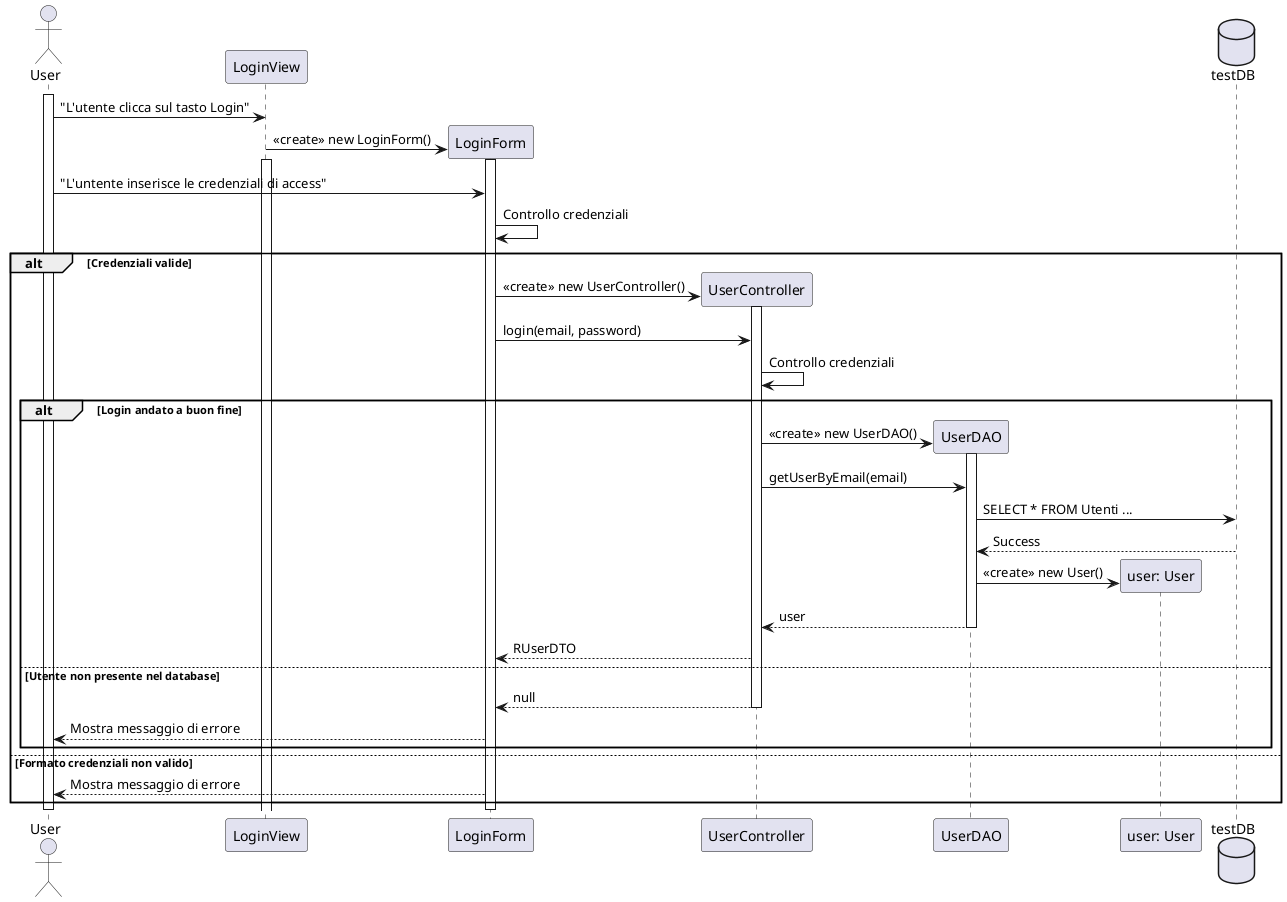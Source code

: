 @startuml
actor User
participant "LoginView"
participant "LoginForm"
participant "UserController"
participant "UserDAO"
participant "user: User" as user
database "testDB"

activate User
User -> LoginView : "L'utente clicca sul tasto Login"

create LoginForm
LoginView -> LoginForm : <<create>> new LoginForm()
activate LoginView
activate LoginForm
User -> LoginForm : "L'untente inserisce le credenziali di access"
LoginForm -> LoginForm : Controllo credenziali
alt Credenziali valide
create UserController
LoginForm -> UserController :<<create>> new UserController()
activate UserController
LoginForm -> UserController: login(email, password)
UserController -> UserController: Controllo credenziali
alt Login andato a buon fine
create UserDAO
UserController -> UserDAO: <<create>> new UserDAO()
activate UserDAO
UserController -> UserDAO: getUserByEmail(email)
UserDAO -> testDB: SELECT * FROM Utenti ...
testDB --> UserDAO: Success
create user
UserDAO -> user : <<create>> new User()
UserDAO --> UserController : user
deactivate UserDAO
UserController --> LoginForm: RUserDTO
else Utente non presente nel database
UserController --> LoginForm : null
deactivate UserController
LoginForm ---> User : Mostra messaggio di errore
end
else Formato credenziali non valido
LoginForm --> User: Mostra messaggio di errore
end
deactivate LoginForm
deactivate User
@enduml